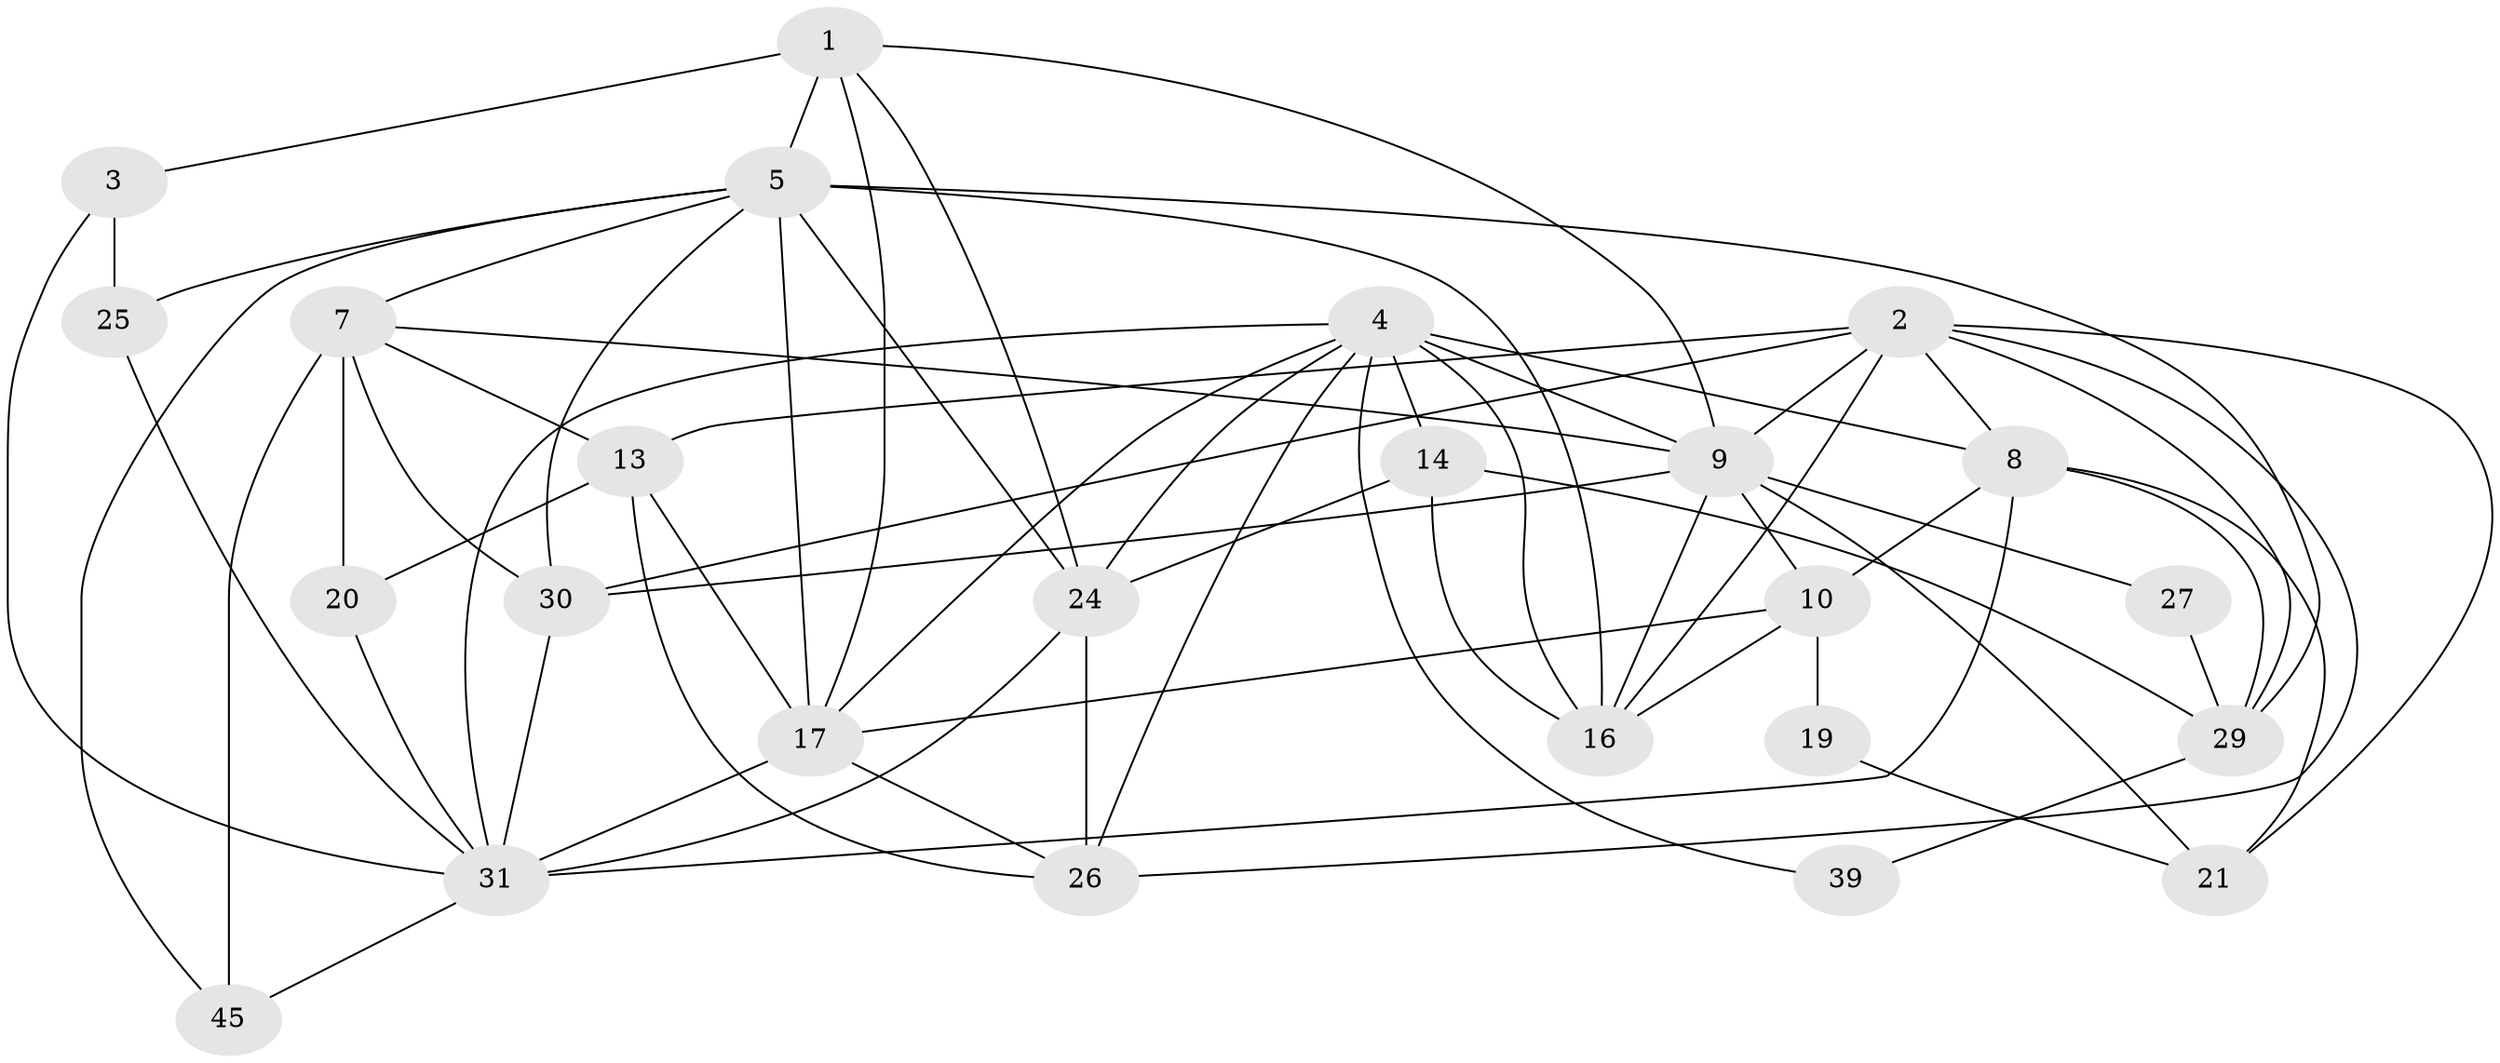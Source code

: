 // original degree distribution, {4: 0.29411764705882354, 3: 0.23529411764705882, 5: 0.1568627450980392, 6: 0.09803921568627451, 2: 0.1568627450980392, 8: 0.0196078431372549, 7: 0.0392156862745098}
// Generated by graph-tools (version 1.1) at 2025/15/03/09/25 04:15:06]
// undirected, 25 vertices, 66 edges
graph export_dot {
graph [start="1"]
  node [color=gray90,style=filled];
  1 [super="+47+6+40"];
  2 [super="+43+41"];
  3;
  4 [super="+11+51+12"];
  5 [super="+15+33"];
  7 [super="+44"];
  8 [super="+22"];
  9 [super="+18"];
  10;
  13 [super="+23"];
  14 [super="+50"];
  16 [super="+46"];
  17 [super="+35"];
  19;
  20;
  21;
  24 [super="+49"];
  25;
  26 [super="+38"];
  27;
  29;
  30;
  31 [super="+32+37"];
  39;
  45;
  1 -- 3;
  1 -- 9;
  1 -- 24;
  1 -- 5 [weight=2];
  1 -- 17;
  2 -- 26;
  2 -- 16;
  2 -- 9;
  2 -- 21;
  2 -- 8;
  2 -- 29;
  2 -- 30;
  2 -- 13;
  3 -- 25;
  3 -- 31;
  4 -- 9 [weight=2];
  4 -- 24;
  4 -- 14;
  4 -- 16;
  4 -- 17;
  4 -- 39;
  4 -- 26;
  4 -- 31;
  4 -- 8;
  5 -- 29;
  5 -- 16;
  5 -- 7;
  5 -- 45;
  5 -- 24 [weight=2];
  5 -- 25;
  5 -- 30;
  5 -- 17 [weight=2];
  7 -- 20;
  7 -- 45;
  7 -- 9;
  7 -- 13;
  7 -- 30;
  8 -- 10;
  8 -- 21;
  8 -- 29;
  8 -- 31;
  9 -- 21;
  9 -- 30;
  9 -- 10;
  9 -- 27;
  9 -- 16;
  10 -- 19;
  10 -- 16;
  10 -- 17;
  13 -- 17;
  13 -- 20;
  13 -- 26;
  14 -- 16;
  14 -- 29;
  14 -- 24;
  17 -- 26;
  17 -- 31 [weight=2];
  19 -- 21;
  20 -- 31;
  24 -- 26;
  24 -- 31;
  25 -- 31;
  27 -- 29;
  29 -- 39;
  30 -- 31;
  31 -- 45;
}
